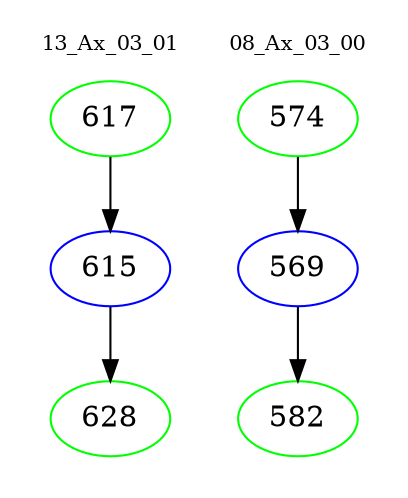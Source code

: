 digraph{
subgraph cluster_0 {
color = white
label = "13_Ax_03_01";
fontsize=10;
T0_617 [label="617", color="green"]
T0_617 -> T0_615 [color="black"]
T0_615 [label="615", color="blue"]
T0_615 -> T0_628 [color="black"]
T0_628 [label="628", color="green"]
}
subgraph cluster_1 {
color = white
label = "08_Ax_03_00";
fontsize=10;
T1_574 [label="574", color="green"]
T1_574 -> T1_569 [color="black"]
T1_569 [label="569", color="blue"]
T1_569 -> T1_582 [color="black"]
T1_582 [label="582", color="green"]
}
}
